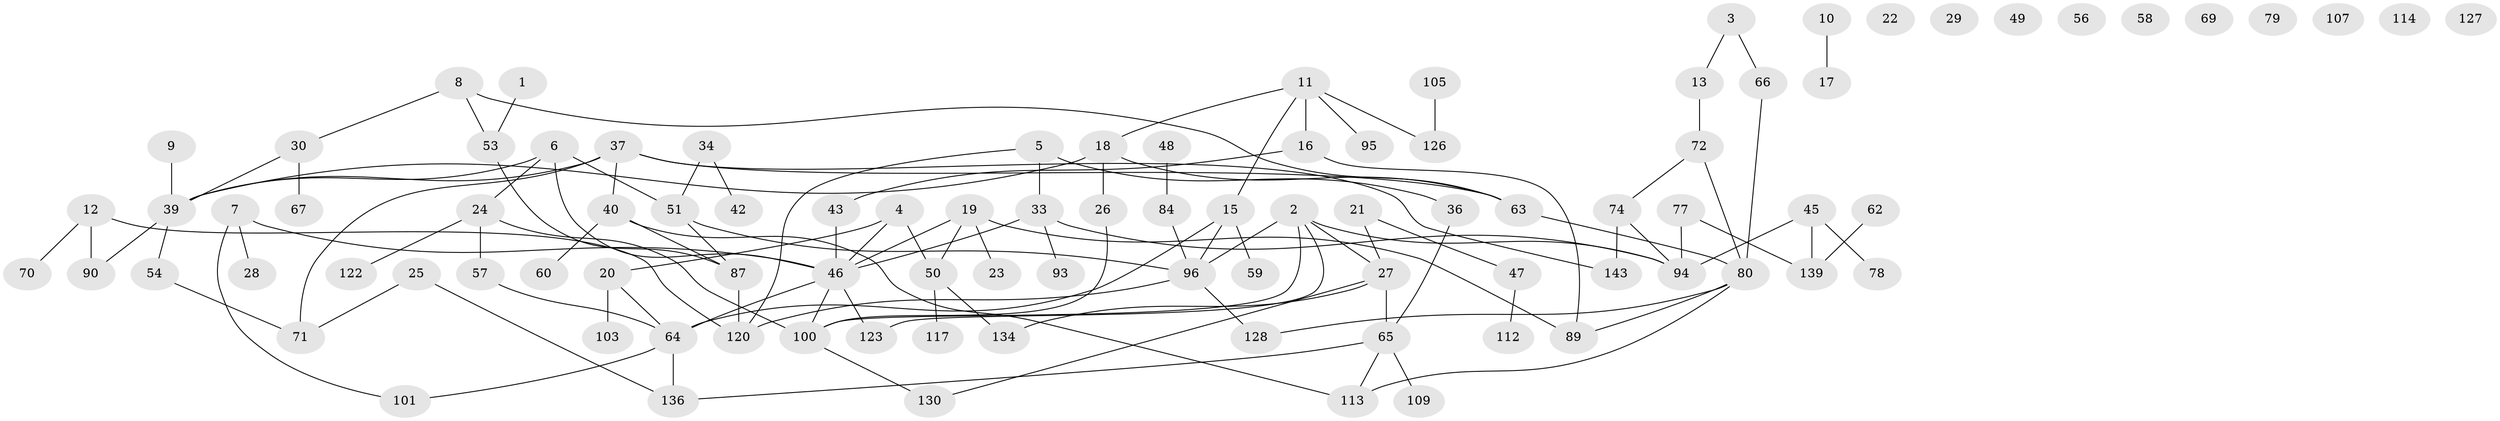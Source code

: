 // Generated by graph-tools (version 1.1) at 2025/23/03/03/25 07:23:27]
// undirected, 95 vertices, 117 edges
graph export_dot {
graph [start="1"]
  node [color=gray90,style=filled];
  1 [super="+75"];
  2 [super="+35"];
  3 [super="+125"];
  4;
  5 [super="+14"];
  6 [super="+44"];
  7 [super="+88"];
  8;
  9;
  10;
  11 [super="+73"];
  12 [super="+38"];
  13 [super="+99"];
  15 [super="+41"];
  16 [super="+31"];
  17;
  18 [super="+131"];
  19 [super="+61"];
  20 [super="+32"];
  21 [super="+68"];
  22;
  23;
  24 [super="+132"];
  25 [super="+52"];
  26 [super="+135"];
  27 [super="+92"];
  28;
  29;
  30 [super="+118"];
  33 [super="+55"];
  34;
  36;
  37 [super="+116"];
  39 [super="+110"];
  40 [super="+121"];
  42;
  43;
  45;
  46 [super="+133"];
  47 [super="+111"];
  48;
  49;
  50 [super="+83"];
  51 [super="+102"];
  53;
  54;
  56;
  57 [super="+76"];
  58;
  59 [super="+119"];
  60;
  62;
  63 [super="+81"];
  64 [super="+97"];
  65 [super="+106"];
  66 [super="+108"];
  67;
  69 [super="+86"];
  70;
  71 [super="+91"];
  72 [super="+85"];
  74 [super="+142"];
  77;
  78;
  79 [super="+104"];
  80 [super="+82"];
  84;
  87;
  89;
  90 [super="+137"];
  93;
  94 [super="+144"];
  95;
  96 [super="+98"];
  100 [super="+138"];
  101;
  103;
  105 [super="+115"];
  107;
  109 [super="+124"];
  112;
  113;
  114;
  117;
  120 [super="+129"];
  122;
  123;
  126;
  127;
  128;
  130;
  134;
  136 [super="+140"];
  139 [super="+141"];
  143;
  1 -- 53;
  2 -- 94;
  2 -- 123;
  2 -- 27;
  2 -- 96;
  2 -- 100;
  3 -- 66;
  3 -- 13;
  4 -- 46;
  4 -- 20;
  4 -- 50;
  5 -- 36;
  5 -- 120;
  5 -- 33;
  6 -- 46;
  6 -- 51;
  6 -- 39;
  6 -- 24;
  7 -- 28;
  7 -- 101;
  7 -- 46;
  8 -- 53;
  8 -- 63;
  8 -- 30;
  9 -- 39;
  10 -- 17;
  11 -- 95;
  11 -- 126;
  11 -- 18;
  11 -- 16;
  11 -- 15;
  12 -- 120;
  12 -- 90;
  12 -- 70;
  13 -- 72;
  15 -- 64;
  15 -- 96;
  15 -- 59;
  16 -- 89;
  16 -- 43;
  18 -- 39;
  18 -- 63;
  18 -- 26;
  19 -- 23;
  19 -- 89;
  19 -- 46;
  19 -- 50;
  20 -- 103 [weight=2];
  20 -- 64;
  21 -- 47;
  21 -- 27;
  24 -- 100;
  24 -- 122;
  24 -- 57;
  25 -- 71;
  25 -- 136;
  26 -- 100;
  27 -- 65;
  27 -- 130;
  27 -- 134;
  30 -- 39;
  30 -- 67;
  33 -- 93;
  33 -- 46;
  33 -- 94;
  34 -- 42;
  34 -- 51;
  36 -- 65;
  37 -- 143;
  37 -- 39;
  37 -- 63;
  37 -- 40;
  37 -- 71;
  39 -- 54;
  39 -- 90;
  40 -- 60;
  40 -- 87;
  40 -- 113;
  43 -- 46;
  45 -- 78;
  45 -- 139;
  45 -- 94;
  46 -- 64;
  46 -- 123;
  46 -- 100;
  47 -- 112;
  48 -- 84;
  50 -- 117;
  50 -- 134;
  51 -- 87;
  51 -- 96;
  53 -- 87;
  54 -- 71;
  57 -- 64;
  62 -- 139;
  63 -- 80;
  64 -- 101;
  64 -- 136;
  65 -- 113;
  65 -- 136;
  65 -- 109;
  66 -- 80;
  72 -- 74;
  72 -- 80;
  74 -- 143;
  74 -- 94;
  77 -- 94;
  77 -- 139;
  80 -- 128;
  80 -- 89;
  80 -- 113;
  84 -- 96;
  87 -- 120;
  96 -- 120;
  96 -- 128;
  100 -- 130;
  105 -- 126;
}
